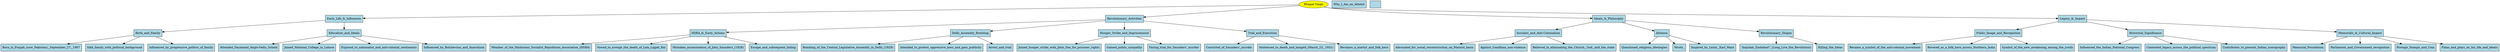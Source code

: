digraph G { node [shape=box, style=filled, fillcolor=lightblue];"Bhagat Singh" [shape=ellipse, fillcolor=yellow];
"Bhagat Singh" -> "Early_Life_&_Influences";
"Early_Life_&_Influences" -> "Birth_and_Family";
"Birth_and_Family" -> "Born_in_Punjab_(now_Pakistan),_September_27,_1907";
"Birth_and_Family" -> "Sikh_family_with_political_background";
"Birth_and_Family" -> "Influenced_by_progressive_politics_of_family";
"Early_Life_&_Influences" -> "Education_and_Ideals";
"Education_and_Ideals" -> "Attended_Dayanand_Anglo-Vedic_School";
"Education_and_Ideals" -> "Joined_National_College_in_Lahore";
"Education_and_Ideals" -> "Exposed_to_nationalist_and_anti-colonial_sentiments";
"Education_and_Ideals" -> "Influenced_by_Bolshevism_and_Anarchism";
"Bhagat Singh" -> "Revolutionary_Activities";
"Revolutionary_Activities" -> "HSRA_&_Early_Actions";
"HSRA_&_Early_Actions" -> "Member_of_the_Hindustan_Socialist_Republican_Association_(HSRA)";
"HSRA_&_Early_Actions" -> "Vowed_to_avenge_the_death_of_Lala_Lajpat_Rai";
"HSRA_&_Early_Actions" -> "Mistaken_assassination_of_John_Saunders_(1928)";
"HSRA_&_Early_Actions" -> "Escape_and_subsequent_hiding";
"Revolutionary_Activities" -> "Delhi_Assembly_Bombing";
"Delhi_Assembly_Bombing" -> "Bombing_of_the_Central_Legislative_Assembly_in_Delhi_(1929)";
"Delhi_Assembly_Bombing" -> "Intended_to_protest_oppressive_laws_and_gain_publicity";
"Delhi_Assembly_Bombing" -> "Arrest_and_trial";
"Revolutionary_Activities" -> "Hunger_Strike_and_Imprisonment";
"Hunger_Strike_and_Imprisonment" -> "Joined_hunger_strike_with_Jatin_Das_for_prisoner_rights";
"Hunger_Strike_and_Imprisonment" -> "Gained_public_sympathy";
"Hunger_Strike_and_Imprisonment" -> "Facing_trial_for_Saunders'_murder";
"Revolutionary_Activities" -> "Trial_and_Execution";
"Trial_and_Execution" -> "Convicted_of_Saunders'_murder";
"Trial_and_Execution" -> "Sentenced_to_death_and_hanged_(March_23,_1931)";
"Trial_and_Execution" -> "Becomes_a_martyr_and_folk_hero";
"Bhagat Singh" -> "Ideals_&_Philosophy";
"Ideals_&_Philosophy" -> "Socialist_and_Anti-Colonialism";
"Socialist_and_Anti-Colonialism" -> "Advocated_for_social_reconstruction_on_Marxist_basis";
"Socialist_and_Anti-Colonialism" -> "Against_Gandhian_non-violence";
"Socialist_and_Anti-Colonialism" -> "Believed_in_eliminating_the_Church,_God,_and_the_state";
"Ideals_&_Philosophy" -> "Atheism";
"Atheism" -> "Questioned_religious_ideologies";
"Atheism" -> "Wrote_"Why_I_Am_an_Atheist"";
"Atheism" -> "Inspired_by_Lenin,_Karl_Marx";
"Ideals_&_Philosophy" -> "Revolutionary_Slogan";
"Revolutionary_Slogan" -> "'Inquilab_Zindabad!'_(Long_Live_the_Revolution)";
"Revolutionary_Slogan" -> "Killing_the_Ideas";
"Bhagat Singh" -> "Legacy_&_Impact";
"Legacy_&_Impact" -> "Public_Image_and_Recognition";
"Public_Image_and_Recognition" -> "Became_a_symbol_of_the_anti-colonial_movement";
"Public_Image_and_Recognition" -> "Revered_as_a_folk_hero_across_Northern_India";
"Public_Image_and_Recognition" -> "Symbol_of_the_new_awakening_among_the_youth";
"Legacy_&_Impact" -> "Historical_Significance";
"Historical_Significance" -> "Influenced_the_Indian_National_Congress";
"Historical_Significance" -> "Contested_legacy_across_the_political_spectrum";
"Historical_Significance" -> "Contributes_to_present_Indian_iconography";
"Legacy_&_Impact" -> "Memorials_&_Cultural_Impact";
"Memorials_&_Cultural_Impact" -> "Memorial_Foundation";
"Memorials_&_Cultural_Impact" -> "Parliament_and_Government_recognition";
"Memorials_&_Cultural_Impact" -> "Postage_Stamps_and_Coin";
"Memorials_&_Cultural_Impact" -> "Films_and_plays_on_his_life_and_ideals";
}